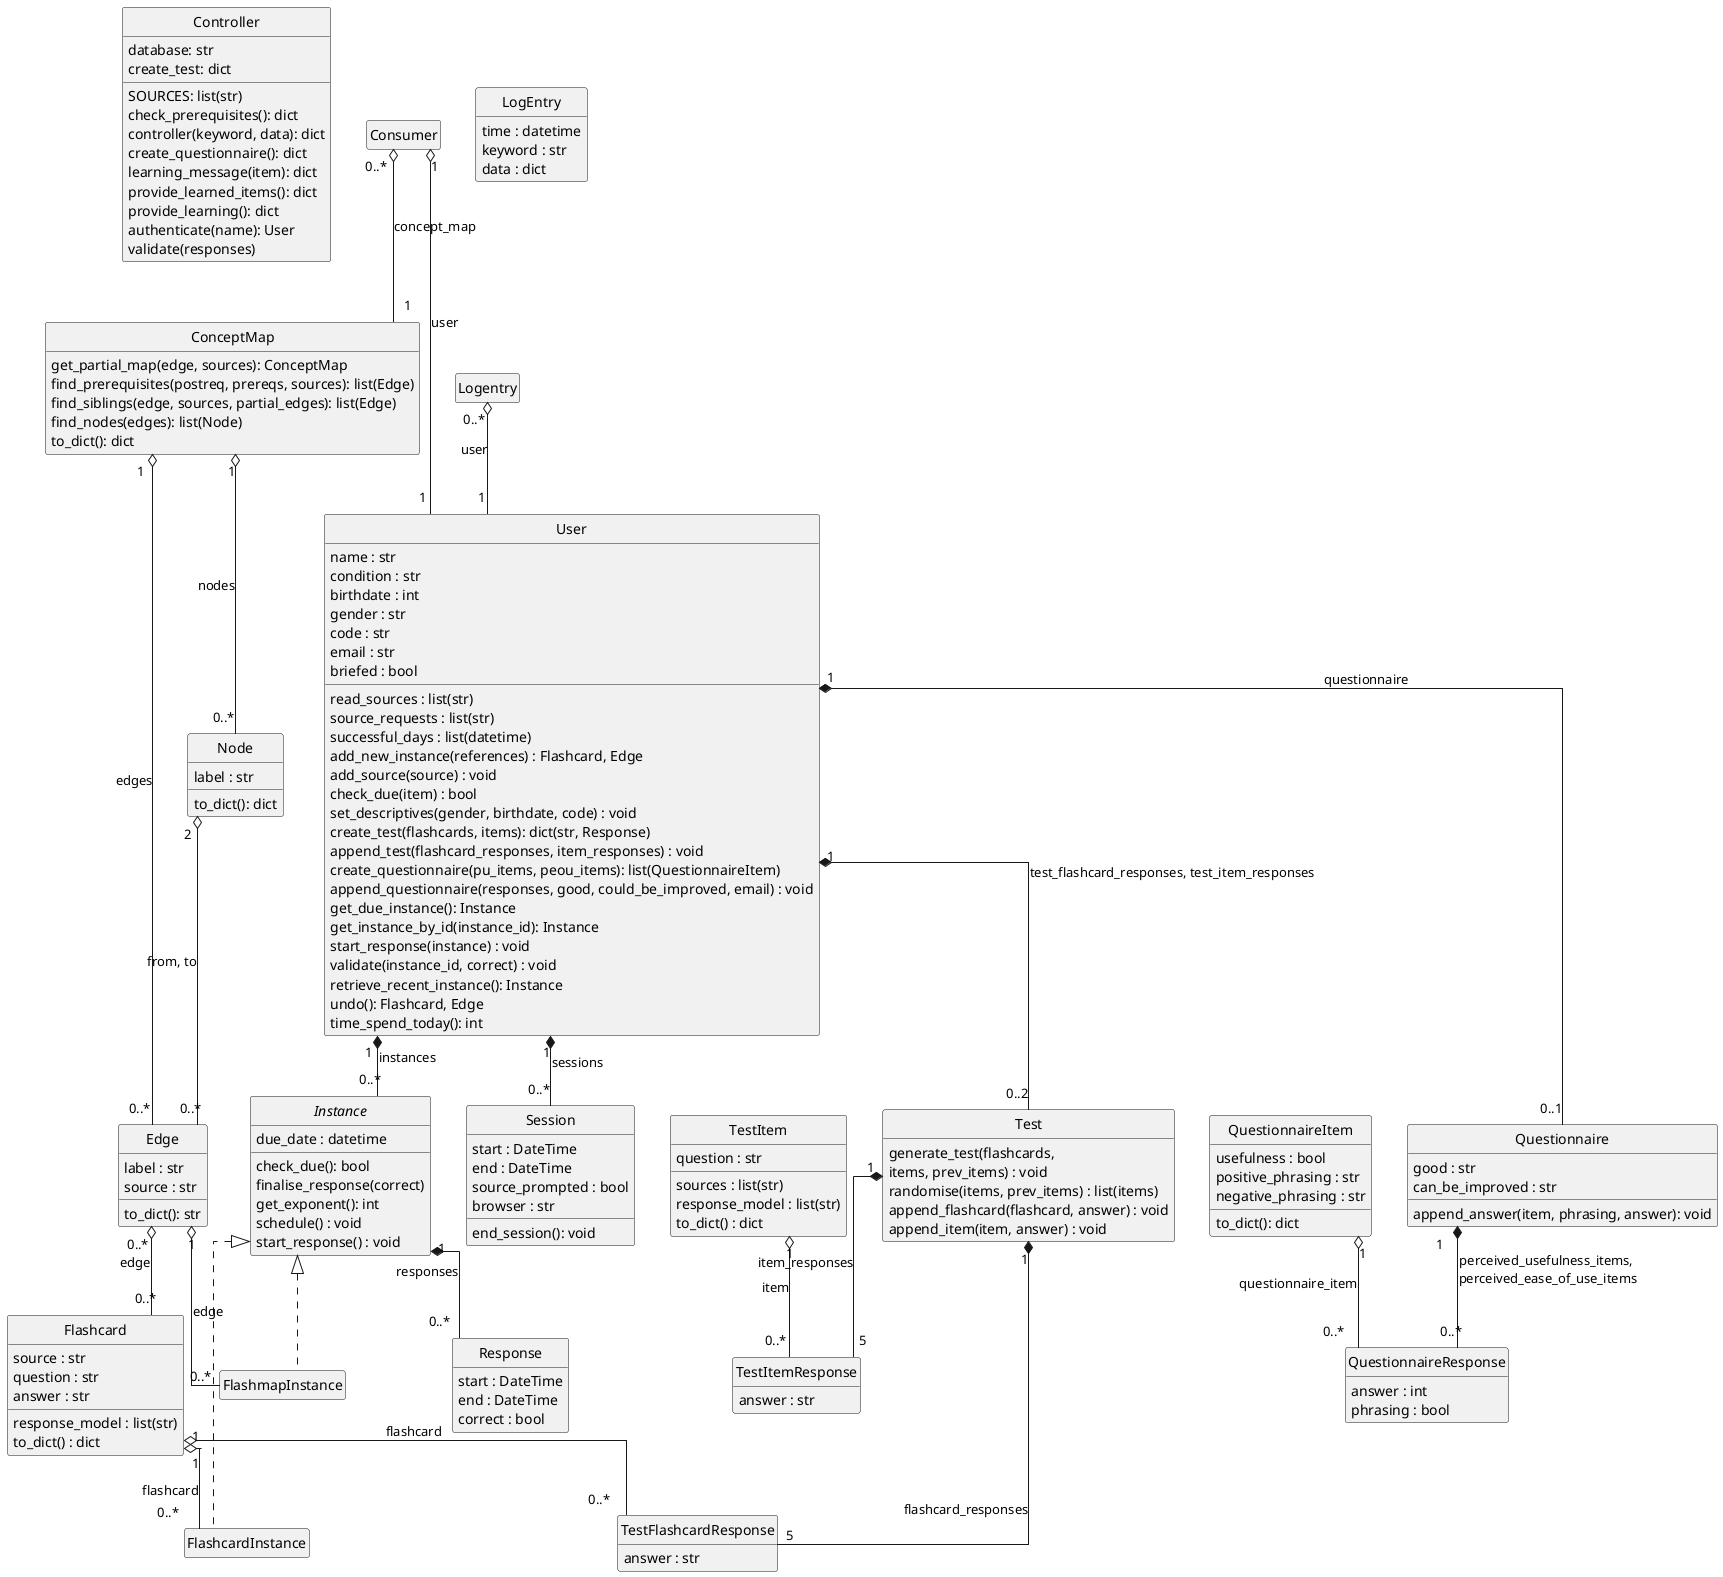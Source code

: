 @startuml
hide empty members
hide circle
skinparam linetype ortho

class Controller {
    database: str
    SOURCES: list(str)
    check_prerequisites(): dict
    controller(keyword, data): dict
    create_questionnaire(): dict
    create_test: dict
    learning_message(item): dict
    provide_learned_items(): dict
    provide_learning(): dict
    authenticate(name): User
    validate(responses) 
}

class ConceptMap {
    get_partial_map(edge, sources): ConceptMap
    find_prerequisites(postreq, prereqs, sources): list(Edge)
    find_siblings(edge, sources, partial_edges): list(Edge)
    find_nodes(edges): list(Node)
    to_dict(): dict
}

Consumer "0..*" o-- "1" ConceptMap : concept_map

class Node {
    label : str
    to_dict(): dict
}

ConceptMap "1" o-- "0..*" Node : nodes

class Edge {
    label : str
    source : str
    to_dict(): str
}

ConceptMap "1" o-- "0..*" Edge : edges
Node "2" o-- "0..*" Edge : from, to

class Flashcard {
    source : str
    question : str
    answer : str
    response_model : list(str)
    to_dict() : dict
}

Edge "0..*" o-- "0..*" Flashcard : edge

class User {
    name : str
    condition : str
    birthdate : int
    read_sources : list(str)
    gender : str
    code : str
    email : str
    source_requests : list(str)
    successful_days : list(datetime)
    briefed : bool
    add_new_instance(references) : Flashcard, Edge
    add_source(source) : void
    check_due(item) : bool
    set_descriptives(gender, birthdate, code) : void
    create_test(flashcards, items): dict(str, Response)
    append_test(flashcard_responses, item_responses) : void
    create_questionnaire(pu_items, peou_items): list(QuestionnaireItem)
    append_questionnaire(responses, good, could_be_improved, email) : void
    get_due_instance(): Instance
    get_instance_by_id(instance_id): Instance
    start_response(instance) : void
    validate(instance_id, correct) : void
    retrieve_recent_instance(): Instance
    undo(): Flashcard, Edge
    time_spend_today(): int
}

Consumer "1" o-- "1" User : user

class LogEntry {
    time : datetime
    keyword : str
    data : dict
}

Logentry "0..*" o-- "1" User : user

class Test {
    generate_test(flashcards,\nitems, prev_items) : void
    randomise(items, prev_items) : list(items)
    append_flashcard(flashcard, answer) : void
    append_item(item, answer) : void
}

User "1" *-- "0..2" Test : test_flashcard_responses, test_item_responses

class TestItem {
    question : str
    sources : list(str)
    response_model : list(str)
    to_dict() : dict
}


class TestItemResponse {
    answer : str
}

Test "1" *-- "5" TestItemResponse : item_responses
TestItem "1" o-- "0..*" TestItemResponse : item

class TestFlashcardResponse {
    answer : str
}

Test "1" *-- "5" TestFlashcardResponse: flashcard_responses
Flashcard "1" o-- "0..*" TestFlashcardResponse : flashcard

class QuestionnaireItem {
    usefulness : bool
    positive_phrasing : str
    negative_phrasing : str
    to_dict(): dict
}

class Questionnaire {
    good : str
    can_be_improved : str
    append_answer(item, phrasing, answer): void
}
    
User "1" *-- "0..1" Questionnaire : questionnaire

class QuestionnaireResponse {
    answer : int
    phrasing : bool
}

Questionnaire "1" *-- "0..*" QuestionnaireResponse : perceived_usefulness_items, \nperceived_ease_of_use_items
QuestionnaireItem "1" o-- "0..*" QuestionnaireResponse : questionnaire_item

abstract class Instance {
    due_date : datetime
    check_due(): bool
    finalise_response(correct)
    get_exponent(): int
    schedule() : void
    start_response() : void
}

User "1" *-- "0..*" Instance : instances

class FlashcardInstance

Instance <|.. FlashcardInstance
Flashcard "1" o-- "0..*" FlashcardInstance : flashcard

class FlashmapInstance

Instance <|.. FlashmapInstance
Edge "1" o-- "0..*" FlashmapInstance : edge

class Response {
    start : DateTime
    end : DateTime
    correct : bool
}

Instance "1" *-- "0..*" Response : responses

class Session {
    start : DateTime
    end : DateTime
    source_prompted : bool
    browser : str
    end_session(): void
}

User "1" *-- "0..*" Session : sessions

@enduml
